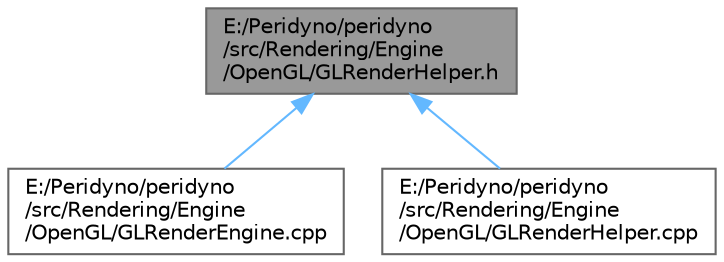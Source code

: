 digraph "E:/Peridyno/peridyno/src/Rendering/Engine/OpenGL/GLRenderHelper.h"
{
 // LATEX_PDF_SIZE
  bgcolor="transparent";
  edge [fontname=Helvetica,fontsize=10,labelfontname=Helvetica,labelfontsize=10];
  node [fontname=Helvetica,fontsize=10,shape=box,height=0.2,width=0.4];
  Node1 [id="Node000001",label="E:/Peridyno/peridyno\l/src/Rendering/Engine\l/OpenGL/GLRenderHelper.h",height=0.2,width=0.4,color="gray40", fillcolor="grey60", style="filled", fontcolor="black",tooltip=" "];
  Node1 -> Node2 [id="edge1_Node000001_Node000002",dir="back",color="steelblue1",style="solid",tooltip=" "];
  Node2 [id="Node000002",label="E:/Peridyno/peridyno\l/src/Rendering/Engine\l/OpenGL/GLRenderEngine.cpp",height=0.2,width=0.4,color="grey40", fillcolor="white", style="filled",URL="$_g_l_render_engine_8cpp.html",tooltip=" "];
  Node1 -> Node3 [id="edge2_Node000001_Node000003",dir="back",color="steelblue1",style="solid",tooltip=" "];
  Node3 [id="Node000003",label="E:/Peridyno/peridyno\l/src/Rendering/Engine\l/OpenGL/GLRenderHelper.cpp",height=0.2,width=0.4,color="grey40", fillcolor="white", style="filled",URL="$_g_l_render_helper_8cpp.html",tooltip=" "];
}
